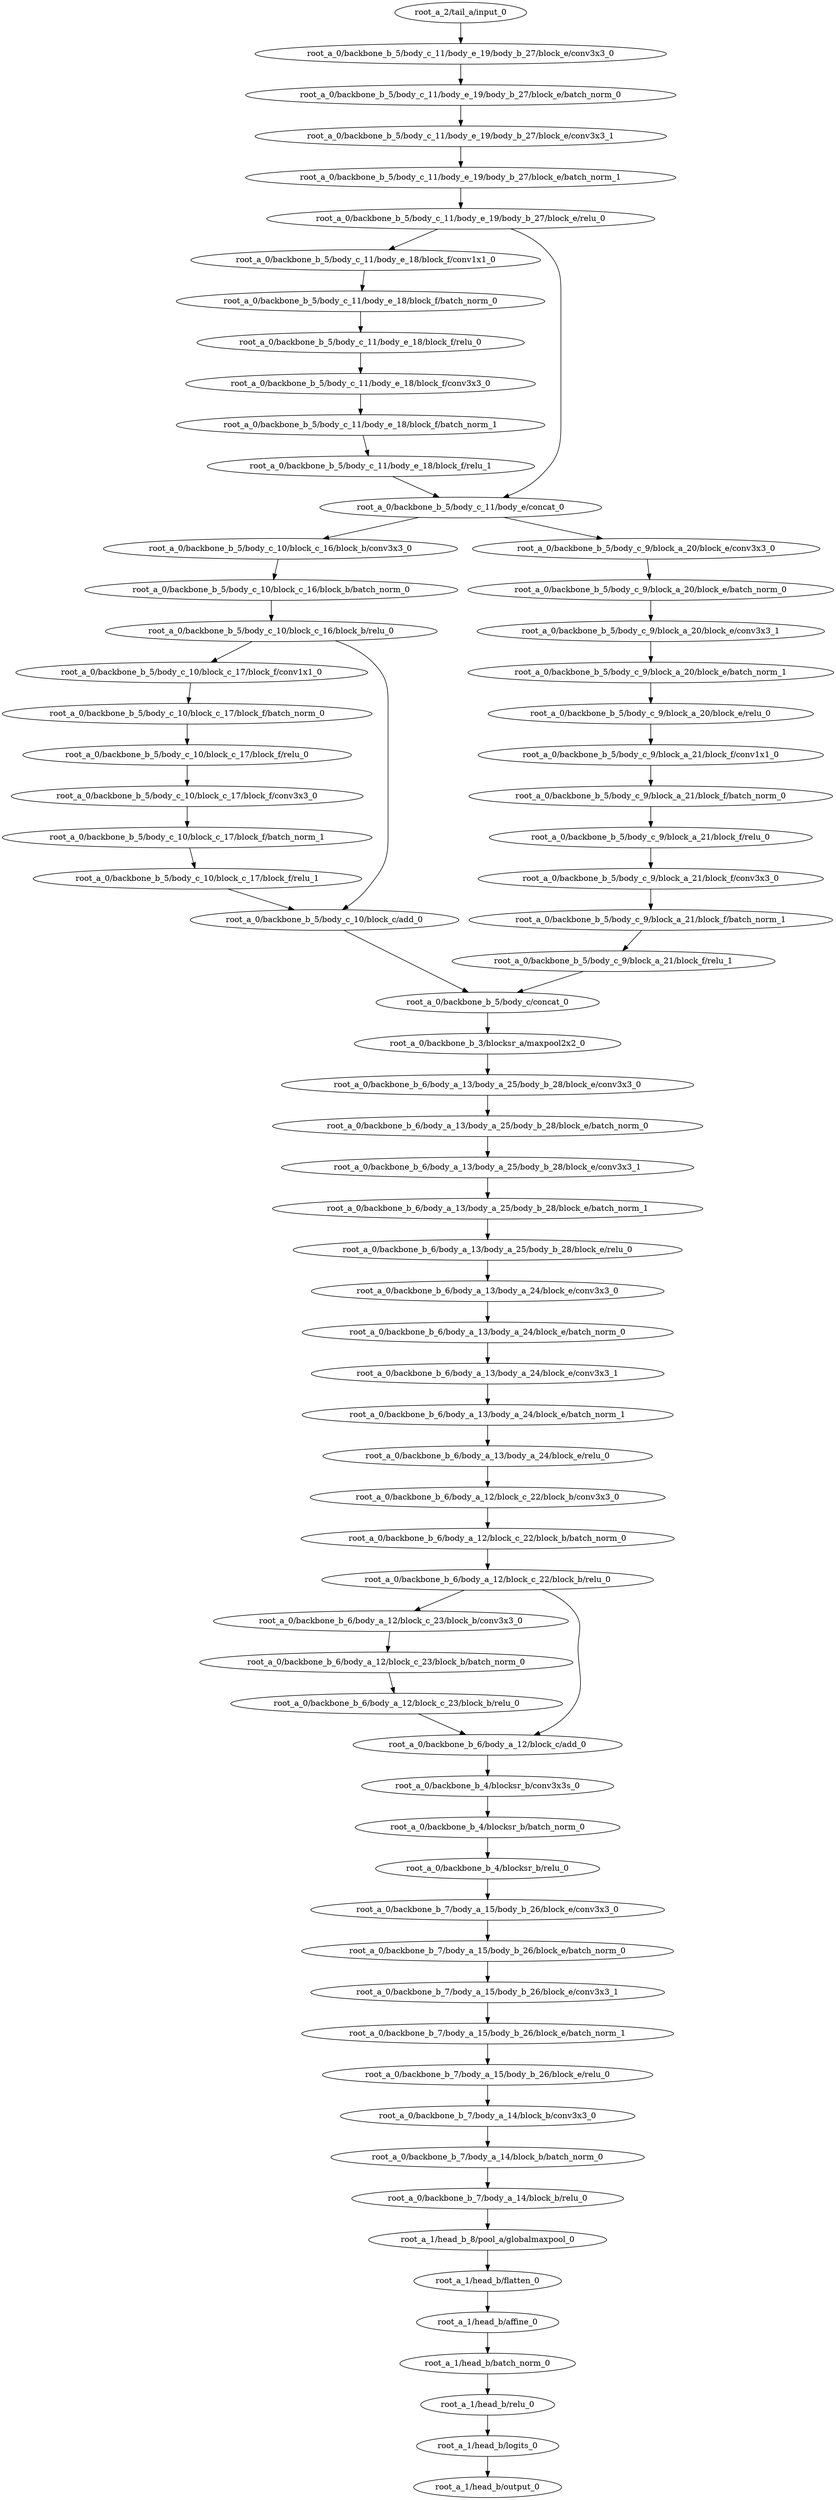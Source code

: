 digraph root_a {
	"root_a_2/tail_a/input_0"
	"root_a_0/backbone_b_5/body_c_11/body_e_19/body_b_27/block_e/conv3x3_0"
	"root_a_0/backbone_b_5/body_c_11/body_e_19/body_b_27/block_e/batch_norm_0"
	"root_a_0/backbone_b_5/body_c_11/body_e_19/body_b_27/block_e/conv3x3_1"
	"root_a_0/backbone_b_5/body_c_11/body_e_19/body_b_27/block_e/batch_norm_1"
	"root_a_0/backbone_b_5/body_c_11/body_e_19/body_b_27/block_e/relu_0"
	"root_a_0/backbone_b_5/body_c_11/body_e_18/block_f/conv1x1_0"
	"root_a_0/backbone_b_5/body_c_11/body_e_18/block_f/batch_norm_0"
	"root_a_0/backbone_b_5/body_c_11/body_e_18/block_f/relu_0"
	"root_a_0/backbone_b_5/body_c_11/body_e_18/block_f/conv3x3_0"
	"root_a_0/backbone_b_5/body_c_11/body_e_18/block_f/batch_norm_1"
	"root_a_0/backbone_b_5/body_c_11/body_e_18/block_f/relu_1"
	"root_a_0/backbone_b_5/body_c_11/body_e/concat_0"
	"root_a_0/backbone_b_5/body_c_10/block_c_16/block_b/conv3x3_0"
	"root_a_0/backbone_b_5/body_c_10/block_c_16/block_b/batch_norm_0"
	"root_a_0/backbone_b_5/body_c_10/block_c_16/block_b/relu_0"
	"root_a_0/backbone_b_5/body_c_10/block_c_17/block_f/conv1x1_0"
	"root_a_0/backbone_b_5/body_c_10/block_c_17/block_f/batch_norm_0"
	"root_a_0/backbone_b_5/body_c_10/block_c_17/block_f/relu_0"
	"root_a_0/backbone_b_5/body_c_10/block_c_17/block_f/conv3x3_0"
	"root_a_0/backbone_b_5/body_c_10/block_c_17/block_f/batch_norm_1"
	"root_a_0/backbone_b_5/body_c_10/block_c_17/block_f/relu_1"
	"root_a_0/backbone_b_5/body_c_10/block_c/add_0"
	"root_a_0/backbone_b_5/body_c_9/block_a_20/block_e/conv3x3_0"
	"root_a_0/backbone_b_5/body_c_9/block_a_20/block_e/batch_norm_0"
	"root_a_0/backbone_b_5/body_c_9/block_a_20/block_e/conv3x3_1"
	"root_a_0/backbone_b_5/body_c_9/block_a_20/block_e/batch_norm_1"
	"root_a_0/backbone_b_5/body_c_9/block_a_20/block_e/relu_0"
	"root_a_0/backbone_b_5/body_c_9/block_a_21/block_f/conv1x1_0"
	"root_a_0/backbone_b_5/body_c_9/block_a_21/block_f/batch_norm_0"
	"root_a_0/backbone_b_5/body_c_9/block_a_21/block_f/relu_0"
	"root_a_0/backbone_b_5/body_c_9/block_a_21/block_f/conv3x3_0"
	"root_a_0/backbone_b_5/body_c_9/block_a_21/block_f/batch_norm_1"
	"root_a_0/backbone_b_5/body_c_9/block_a_21/block_f/relu_1"
	"root_a_0/backbone_b_5/body_c/concat_0"
	"root_a_0/backbone_b_3/blocksr_a/maxpool2x2_0"
	"root_a_0/backbone_b_6/body_a_13/body_a_25/body_b_28/block_e/conv3x3_0"
	"root_a_0/backbone_b_6/body_a_13/body_a_25/body_b_28/block_e/batch_norm_0"
	"root_a_0/backbone_b_6/body_a_13/body_a_25/body_b_28/block_e/conv3x3_1"
	"root_a_0/backbone_b_6/body_a_13/body_a_25/body_b_28/block_e/batch_norm_1"
	"root_a_0/backbone_b_6/body_a_13/body_a_25/body_b_28/block_e/relu_0"
	"root_a_0/backbone_b_6/body_a_13/body_a_24/block_e/conv3x3_0"
	"root_a_0/backbone_b_6/body_a_13/body_a_24/block_e/batch_norm_0"
	"root_a_0/backbone_b_6/body_a_13/body_a_24/block_e/conv3x3_1"
	"root_a_0/backbone_b_6/body_a_13/body_a_24/block_e/batch_norm_1"
	"root_a_0/backbone_b_6/body_a_13/body_a_24/block_e/relu_0"
	"root_a_0/backbone_b_6/body_a_12/block_c_22/block_b/conv3x3_0"
	"root_a_0/backbone_b_6/body_a_12/block_c_22/block_b/batch_norm_0"
	"root_a_0/backbone_b_6/body_a_12/block_c_22/block_b/relu_0"
	"root_a_0/backbone_b_6/body_a_12/block_c_23/block_b/conv3x3_0"
	"root_a_0/backbone_b_6/body_a_12/block_c_23/block_b/batch_norm_0"
	"root_a_0/backbone_b_6/body_a_12/block_c_23/block_b/relu_0"
	"root_a_0/backbone_b_6/body_a_12/block_c/add_0"
	"root_a_0/backbone_b_4/blocksr_b/conv3x3s_0"
	"root_a_0/backbone_b_4/blocksr_b/batch_norm_0"
	"root_a_0/backbone_b_4/blocksr_b/relu_0"
	"root_a_0/backbone_b_7/body_a_15/body_b_26/block_e/conv3x3_0"
	"root_a_0/backbone_b_7/body_a_15/body_b_26/block_e/batch_norm_0"
	"root_a_0/backbone_b_7/body_a_15/body_b_26/block_e/conv3x3_1"
	"root_a_0/backbone_b_7/body_a_15/body_b_26/block_e/batch_norm_1"
	"root_a_0/backbone_b_7/body_a_15/body_b_26/block_e/relu_0"
	"root_a_0/backbone_b_7/body_a_14/block_b/conv3x3_0"
	"root_a_0/backbone_b_7/body_a_14/block_b/batch_norm_0"
	"root_a_0/backbone_b_7/body_a_14/block_b/relu_0"
	"root_a_1/head_b_8/pool_a/globalmaxpool_0"
	"root_a_1/head_b/flatten_0"
	"root_a_1/head_b/affine_0"
	"root_a_1/head_b/batch_norm_0"
	"root_a_1/head_b/relu_0"
	"root_a_1/head_b/logits_0"
	"root_a_1/head_b/output_0"

	"root_a_2/tail_a/input_0" -> "root_a_0/backbone_b_5/body_c_11/body_e_19/body_b_27/block_e/conv3x3_0"
	"root_a_0/backbone_b_5/body_c_11/body_e_19/body_b_27/block_e/conv3x3_0" -> "root_a_0/backbone_b_5/body_c_11/body_e_19/body_b_27/block_e/batch_norm_0"
	"root_a_0/backbone_b_5/body_c_11/body_e_19/body_b_27/block_e/batch_norm_0" -> "root_a_0/backbone_b_5/body_c_11/body_e_19/body_b_27/block_e/conv3x3_1"
	"root_a_0/backbone_b_5/body_c_11/body_e_19/body_b_27/block_e/conv3x3_1" -> "root_a_0/backbone_b_5/body_c_11/body_e_19/body_b_27/block_e/batch_norm_1"
	"root_a_0/backbone_b_5/body_c_11/body_e_19/body_b_27/block_e/batch_norm_1" -> "root_a_0/backbone_b_5/body_c_11/body_e_19/body_b_27/block_e/relu_0"
	"root_a_0/backbone_b_5/body_c_11/body_e_19/body_b_27/block_e/relu_0" -> "root_a_0/backbone_b_5/body_c_11/body_e_18/block_f/conv1x1_0"
	"root_a_0/backbone_b_5/body_c_11/body_e_18/block_f/conv1x1_0" -> "root_a_0/backbone_b_5/body_c_11/body_e_18/block_f/batch_norm_0"
	"root_a_0/backbone_b_5/body_c_11/body_e_18/block_f/batch_norm_0" -> "root_a_0/backbone_b_5/body_c_11/body_e_18/block_f/relu_0"
	"root_a_0/backbone_b_5/body_c_11/body_e_18/block_f/relu_0" -> "root_a_0/backbone_b_5/body_c_11/body_e_18/block_f/conv3x3_0"
	"root_a_0/backbone_b_5/body_c_11/body_e_18/block_f/conv3x3_0" -> "root_a_0/backbone_b_5/body_c_11/body_e_18/block_f/batch_norm_1"
	"root_a_0/backbone_b_5/body_c_11/body_e_18/block_f/batch_norm_1" -> "root_a_0/backbone_b_5/body_c_11/body_e_18/block_f/relu_1"
	"root_a_0/backbone_b_5/body_c_11/body_e_18/block_f/relu_1" -> "root_a_0/backbone_b_5/body_c_11/body_e/concat_0"
	"root_a_0/backbone_b_5/body_c_11/body_e_19/body_b_27/block_e/relu_0" -> "root_a_0/backbone_b_5/body_c_11/body_e/concat_0"
	"root_a_0/backbone_b_5/body_c_11/body_e/concat_0" -> "root_a_0/backbone_b_5/body_c_10/block_c_16/block_b/conv3x3_0"
	"root_a_0/backbone_b_5/body_c_10/block_c_16/block_b/conv3x3_0" -> "root_a_0/backbone_b_5/body_c_10/block_c_16/block_b/batch_norm_0"
	"root_a_0/backbone_b_5/body_c_10/block_c_16/block_b/batch_norm_0" -> "root_a_0/backbone_b_5/body_c_10/block_c_16/block_b/relu_0"
	"root_a_0/backbone_b_5/body_c_10/block_c_16/block_b/relu_0" -> "root_a_0/backbone_b_5/body_c_10/block_c_17/block_f/conv1x1_0"
	"root_a_0/backbone_b_5/body_c_10/block_c_17/block_f/conv1x1_0" -> "root_a_0/backbone_b_5/body_c_10/block_c_17/block_f/batch_norm_0"
	"root_a_0/backbone_b_5/body_c_10/block_c_17/block_f/batch_norm_0" -> "root_a_0/backbone_b_5/body_c_10/block_c_17/block_f/relu_0"
	"root_a_0/backbone_b_5/body_c_10/block_c_17/block_f/relu_0" -> "root_a_0/backbone_b_5/body_c_10/block_c_17/block_f/conv3x3_0"
	"root_a_0/backbone_b_5/body_c_10/block_c_17/block_f/conv3x3_0" -> "root_a_0/backbone_b_5/body_c_10/block_c_17/block_f/batch_norm_1"
	"root_a_0/backbone_b_5/body_c_10/block_c_17/block_f/batch_norm_1" -> "root_a_0/backbone_b_5/body_c_10/block_c_17/block_f/relu_1"
	"root_a_0/backbone_b_5/body_c_10/block_c_16/block_b/relu_0" -> "root_a_0/backbone_b_5/body_c_10/block_c/add_0"
	"root_a_0/backbone_b_5/body_c_10/block_c_17/block_f/relu_1" -> "root_a_0/backbone_b_5/body_c_10/block_c/add_0"
	"root_a_0/backbone_b_5/body_c_11/body_e/concat_0" -> "root_a_0/backbone_b_5/body_c_9/block_a_20/block_e/conv3x3_0"
	"root_a_0/backbone_b_5/body_c_9/block_a_20/block_e/conv3x3_0" -> "root_a_0/backbone_b_5/body_c_9/block_a_20/block_e/batch_norm_0"
	"root_a_0/backbone_b_5/body_c_9/block_a_20/block_e/batch_norm_0" -> "root_a_0/backbone_b_5/body_c_9/block_a_20/block_e/conv3x3_1"
	"root_a_0/backbone_b_5/body_c_9/block_a_20/block_e/conv3x3_1" -> "root_a_0/backbone_b_5/body_c_9/block_a_20/block_e/batch_norm_1"
	"root_a_0/backbone_b_5/body_c_9/block_a_20/block_e/batch_norm_1" -> "root_a_0/backbone_b_5/body_c_9/block_a_20/block_e/relu_0"
	"root_a_0/backbone_b_5/body_c_9/block_a_20/block_e/relu_0" -> "root_a_0/backbone_b_5/body_c_9/block_a_21/block_f/conv1x1_0"
	"root_a_0/backbone_b_5/body_c_9/block_a_21/block_f/conv1x1_0" -> "root_a_0/backbone_b_5/body_c_9/block_a_21/block_f/batch_norm_0"
	"root_a_0/backbone_b_5/body_c_9/block_a_21/block_f/batch_norm_0" -> "root_a_0/backbone_b_5/body_c_9/block_a_21/block_f/relu_0"
	"root_a_0/backbone_b_5/body_c_9/block_a_21/block_f/relu_0" -> "root_a_0/backbone_b_5/body_c_9/block_a_21/block_f/conv3x3_0"
	"root_a_0/backbone_b_5/body_c_9/block_a_21/block_f/conv3x3_0" -> "root_a_0/backbone_b_5/body_c_9/block_a_21/block_f/batch_norm_1"
	"root_a_0/backbone_b_5/body_c_9/block_a_21/block_f/batch_norm_1" -> "root_a_0/backbone_b_5/body_c_9/block_a_21/block_f/relu_1"
	"root_a_0/backbone_b_5/body_c_10/block_c/add_0" -> "root_a_0/backbone_b_5/body_c/concat_0"
	"root_a_0/backbone_b_5/body_c_9/block_a_21/block_f/relu_1" -> "root_a_0/backbone_b_5/body_c/concat_0"
	"root_a_0/backbone_b_5/body_c/concat_0" -> "root_a_0/backbone_b_3/blocksr_a/maxpool2x2_0"
	"root_a_0/backbone_b_3/blocksr_a/maxpool2x2_0" -> "root_a_0/backbone_b_6/body_a_13/body_a_25/body_b_28/block_e/conv3x3_0"
	"root_a_0/backbone_b_6/body_a_13/body_a_25/body_b_28/block_e/conv3x3_0" -> "root_a_0/backbone_b_6/body_a_13/body_a_25/body_b_28/block_e/batch_norm_0"
	"root_a_0/backbone_b_6/body_a_13/body_a_25/body_b_28/block_e/batch_norm_0" -> "root_a_0/backbone_b_6/body_a_13/body_a_25/body_b_28/block_e/conv3x3_1"
	"root_a_0/backbone_b_6/body_a_13/body_a_25/body_b_28/block_e/conv3x3_1" -> "root_a_0/backbone_b_6/body_a_13/body_a_25/body_b_28/block_e/batch_norm_1"
	"root_a_0/backbone_b_6/body_a_13/body_a_25/body_b_28/block_e/batch_norm_1" -> "root_a_0/backbone_b_6/body_a_13/body_a_25/body_b_28/block_e/relu_0"
	"root_a_0/backbone_b_6/body_a_13/body_a_25/body_b_28/block_e/relu_0" -> "root_a_0/backbone_b_6/body_a_13/body_a_24/block_e/conv3x3_0"
	"root_a_0/backbone_b_6/body_a_13/body_a_24/block_e/conv3x3_0" -> "root_a_0/backbone_b_6/body_a_13/body_a_24/block_e/batch_norm_0"
	"root_a_0/backbone_b_6/body_a_13/body_a_24/block_e/batch_norm_0" -> "root_a_0/backbone_b_6/body_a_13/body_a_24/block_e/conv3x3_1"
	"root_a_0/backbone_b_6/body_a_13/body_a_24/block_e/conv3x3_1" -> "root_a_0/backbone_b_6/body_a_13/body_a_24/block_e/batch_norm_1"
	"root_a_0/backbone_b_6/body_a_13/body_a_24/block_e/batch_norm_1" -> "root_a_0/backbone_b_6/body_a_13/body_a_24/block_e/relu_0"
	"root_a_0/backbone_b_6/body_a_13/body_a_24/block_e/relu_0" -> "root_a_0/backbone_b_6/body_a_12/block_c_22/block_b/conv3x3_0"
	"root_a_0/backbone_b_6/body_a_12/block_c_22/block_b/conv3x3_0" -> "root_a_0/backbone_b_6/body_a_12/block_c_22/block_b/batch_norm_0"
	"root_a_0/backbone_b_6/body_a_12/block_c_22/block_b/batch_norm_0" -> "root_a_0/backbone_b_6/body_a_12/block_c_22/block_b/relu_0"
	"root_a_0/backbone_b_6/body_a_12/block_c_22/block_b/relu_0" -> "root_a_0/backbone_b_6/body_a_12/block_c_23/block_b/conv3x3_0"
	"root_a_0/backbone_b_6/body_a_12/block_c_23/block_b/conv3x3_0" -> "root_a_0/backbone_b_6/body_a_12/block_c_23/block_b/batch_norm_0"
	"root_a_0/backbone_b_6/body_a_12/block_c_23/block_b/batch_norm_0" -> "root_a_0/backbone_b_6/body_a_12/block_c_23/block_b/relu_0"
	"root_a_0/backbone_b_6/body_a_12/block_c_22/block_b/relu_0" -> "root_a_0/backbone_b_6/body_a_12/block_c/add_0"
	"root_a_0/backbone_b_6/body_a_12/block_c_23/block_b/relu_0" -> "root_a_0/backbone_b_6/body_a_12/block_c/add_0"
	"root_a_0/backbone_b_6/body_a_12/block_c/add_0" -> "root_a_0/backbone_b_4/blocksr_b/conv3x3s_0"
	"root_a_0/backbone_b_4/blocksr_b/conv3x3s_0" -> "root_a_0/backbone_b_4/blocksr_b/batch_norm_0"
	"root_a_0/backbone_b_4/blocksr_b/batch_norm_0" -> "root_a_0/backbone_b_4/blocksr_b/relu_0"
	"root_a_0/backbone_b_4/blocksr_b/relu_0" -> "root_a_0/backbone_b_7/body_a_15/body_b_26/block_e/conv3x3_0"
	"root_a_0/backbone_b_7/body_a_15/body_b_26/block_e/conv3x3_0" -> "root_a_0/backbone_b_7/body_a_15/body_b_26/block_e/batch_norm_0"
	"root_a_0/backbone_b_7/body_a_15/body_b_26/block_e/batch_norm_0" -> "root_a_0/backbone_b_7/body_a_15/body_b_26/block_e/conv3x3_1"
	"root_a_0/backbone_b_7/body_a_15/body_b_26/block_e/conv3x3_1" -> "root_a_0/backbone_b_7/body_a_15/body_b_26/block_e/batch_norm_1"
	"root_a_0/backbone_b_7/body_a_15/body_b_26/block_e/batch_norm_1" -> "root_a_0/backbone_b_7/body_a_15/body_b_26/block_e/relu_0"
	"root_a_0/backbone_b_7/body_a_15/body_b_26/block_e/relu_0" -> "root_a_0/backbone_b_7/body_a_14/block_b/conv3x3_0"
	"root_a_0/backbone_b_7/body_a_14/block_b/conv3x3_0" -> "root_a_0/backbone_b_7/body_a_14/block_b/batch_norm_0"
	"root_a_0/backbone_b_7/body_a_14/block_b/batch_norm_0" -> "root_a_0/backbone_b_7/body_a_14/block_b/relu_0"
	"root_a_0/backbone_b_7/body_a_14/block_b/relu_0" -> "root_a_1/head_b_8/pool_a/globalmaxpool_0"
	"root_a_1/head_b_8/pool_a/globalmaxpool_0" -> "root_a_1/head_b/flatten_0"
	"root_a_1/head_b/flatten_0" -> "root_a_1/head_b/affine_0"
	"root_a_1/head_b/affine_0" -> "root_a_1/head_b/batch_norm_0"
	"root_a_1/head_b/batch_norm_0" -> "root_a_1/head_b/relu_0"
	"root_a_1/head_b/relu_0" -> "root_a_1/head_b/logits_0"
	"root_a_1/head_b/logits_0" -> "root_a_1/head_b/output_0"

}